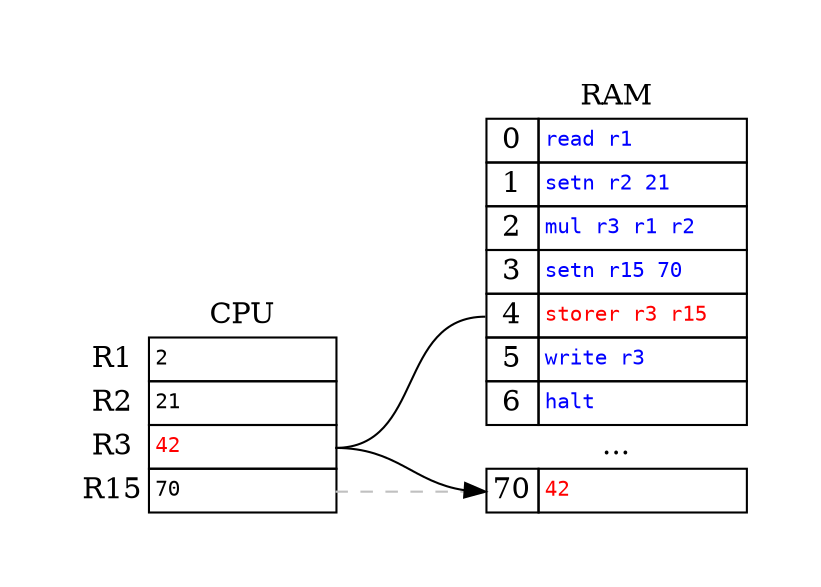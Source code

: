 digraph {
    graph [pad="0.5", nodesep="0.5", ranksep="1"];
    node [shape=plain]
    rankdir=LR;

    CPU_t [label=<
    <table border="0" cellborder="1" cellspacing="0">
        <tr>
            <td color="none"></td>
            <td color="none">CPU</td>
        </tr>
        <tr>
            <td color="none">R1</td>
            <td port="r1" align="left" width="90%"><font point-size="10" face="monospace">2</font></td>
        </tr>
        <tr>
            <td color="none">R2</td>
            <td port="r2" align="left"><font point-size="10" face="monospace">21</font></td>
        </tr>
        <tr>
            <td color="none">R3</td>
            <td port="r3" align="left"><font point-size="10" face="monospace" color="red">42</font></td>
        </tr>
        <tr>
            <td color="none">R15</td>
            <td port="r15" align="left"><font point-size="10" face="monospace">70</font></td>
        </tr>
    </table>>]

    RAM_t [label=<
    <table align="right" border="0" cellborder="1" cellspacing="0">
        <tr>
            <td color="none" colspan="2">RAM</td>
        </tr>
        <tr>
            <td port="r0" width="20%">0</td>
            <td align="left" width="100%"><font point-size="10" face="monospace" color="blue">read r1</font></td>
        </tr>
        <tr>
            <td port="r1" width="20%">1</td>
            <td align="left" width="100%"><font point-size="10" face="monospace" color="blue">setn r2 21</font></td>
        </tr>
        <tr>
            <td port="r2">2</td>
            <td align="left"><font point-size="10" face="monospace" color="blue">mul r3 r1 r2</font></td>
        </tr>
        <tr>
            <td port="r3">3</td>
            <td align="left"><font point-size="10" face="monospace" color="blue">setn r15 70</font></td>
        </tr>
        <tr>
            <td port="r4">4</td>
            <td align="left"><font point-size="10" face="monospace" color="red">storer r3 r15</font></td>
        </tr>
        <tr>
            <td>5</td>
            <td align="left"><font point-size="10" face="monospace" color="blue">write r3</font></td>
        </tr>
        <tr>
            <td>6</td>
            <td align="left"><font point-size="10" face="monospace" color="blue">halt</font></td>
        </tr>
        <tr>
            <td color="none" colspan="2">...</td>
        </tr>
        <tr>
            <td port="r70">70</td>
            <td align="left"><font point-size="10" face="monospace" color="red">42</font></td>
        </tr>
    </table>>]

    RAM_t:r4 -> CPU_t:r3 [color=black, arrowhead=none]
    CPU_t:r15 -> RAM_t:r70 [style=dashed, color=grey, arrowhead=none]
    CPU_t:r3 -> RAM_t:r70

}